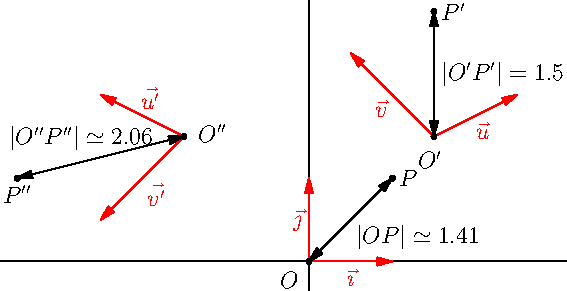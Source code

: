 import geometry;
size(10cm,0);

currentcoordsys=cartesiansystem((1.5,1.5),i=(1,0.5),j=(-1,1));
coordsys Rp=currentcoordsys;
coordsys Rs=cartesiansystem((-1.5,1.5),i=(-1,0.5),j=(-1,-1));
coordsys R=defaultcoordsys;

show("$O$","$\vec{\imath}$", "$\vec{\jmath}$", R);
show("$O'$","$\vec{u}$","$\vec{v}$", Rp, xpen=invisible);
show("$O''$","$\vec{u'}$","$\vec{v'}$", Rs, xpen=invisible);

pair P=(1,1);
dot("$P$",P);

draw(format("$\vert OP\vert\simeq %.2f$",abs(P)),(0,0)--P,Arrows);

point Pp=P;
dot("$P'$",Pp);
vector wp=Pp;
show(format("$\vert O'P'\vert= %.2f$",abs(Pp)), wp, Arrows);

point Ps=point(Rs,P);
dot("$P''$",Ps,S);
vector ws=Ps;
show(format("$\vert O''P''\vert\simeq %.2f$",abs(Ps)), ws, Arrows);
